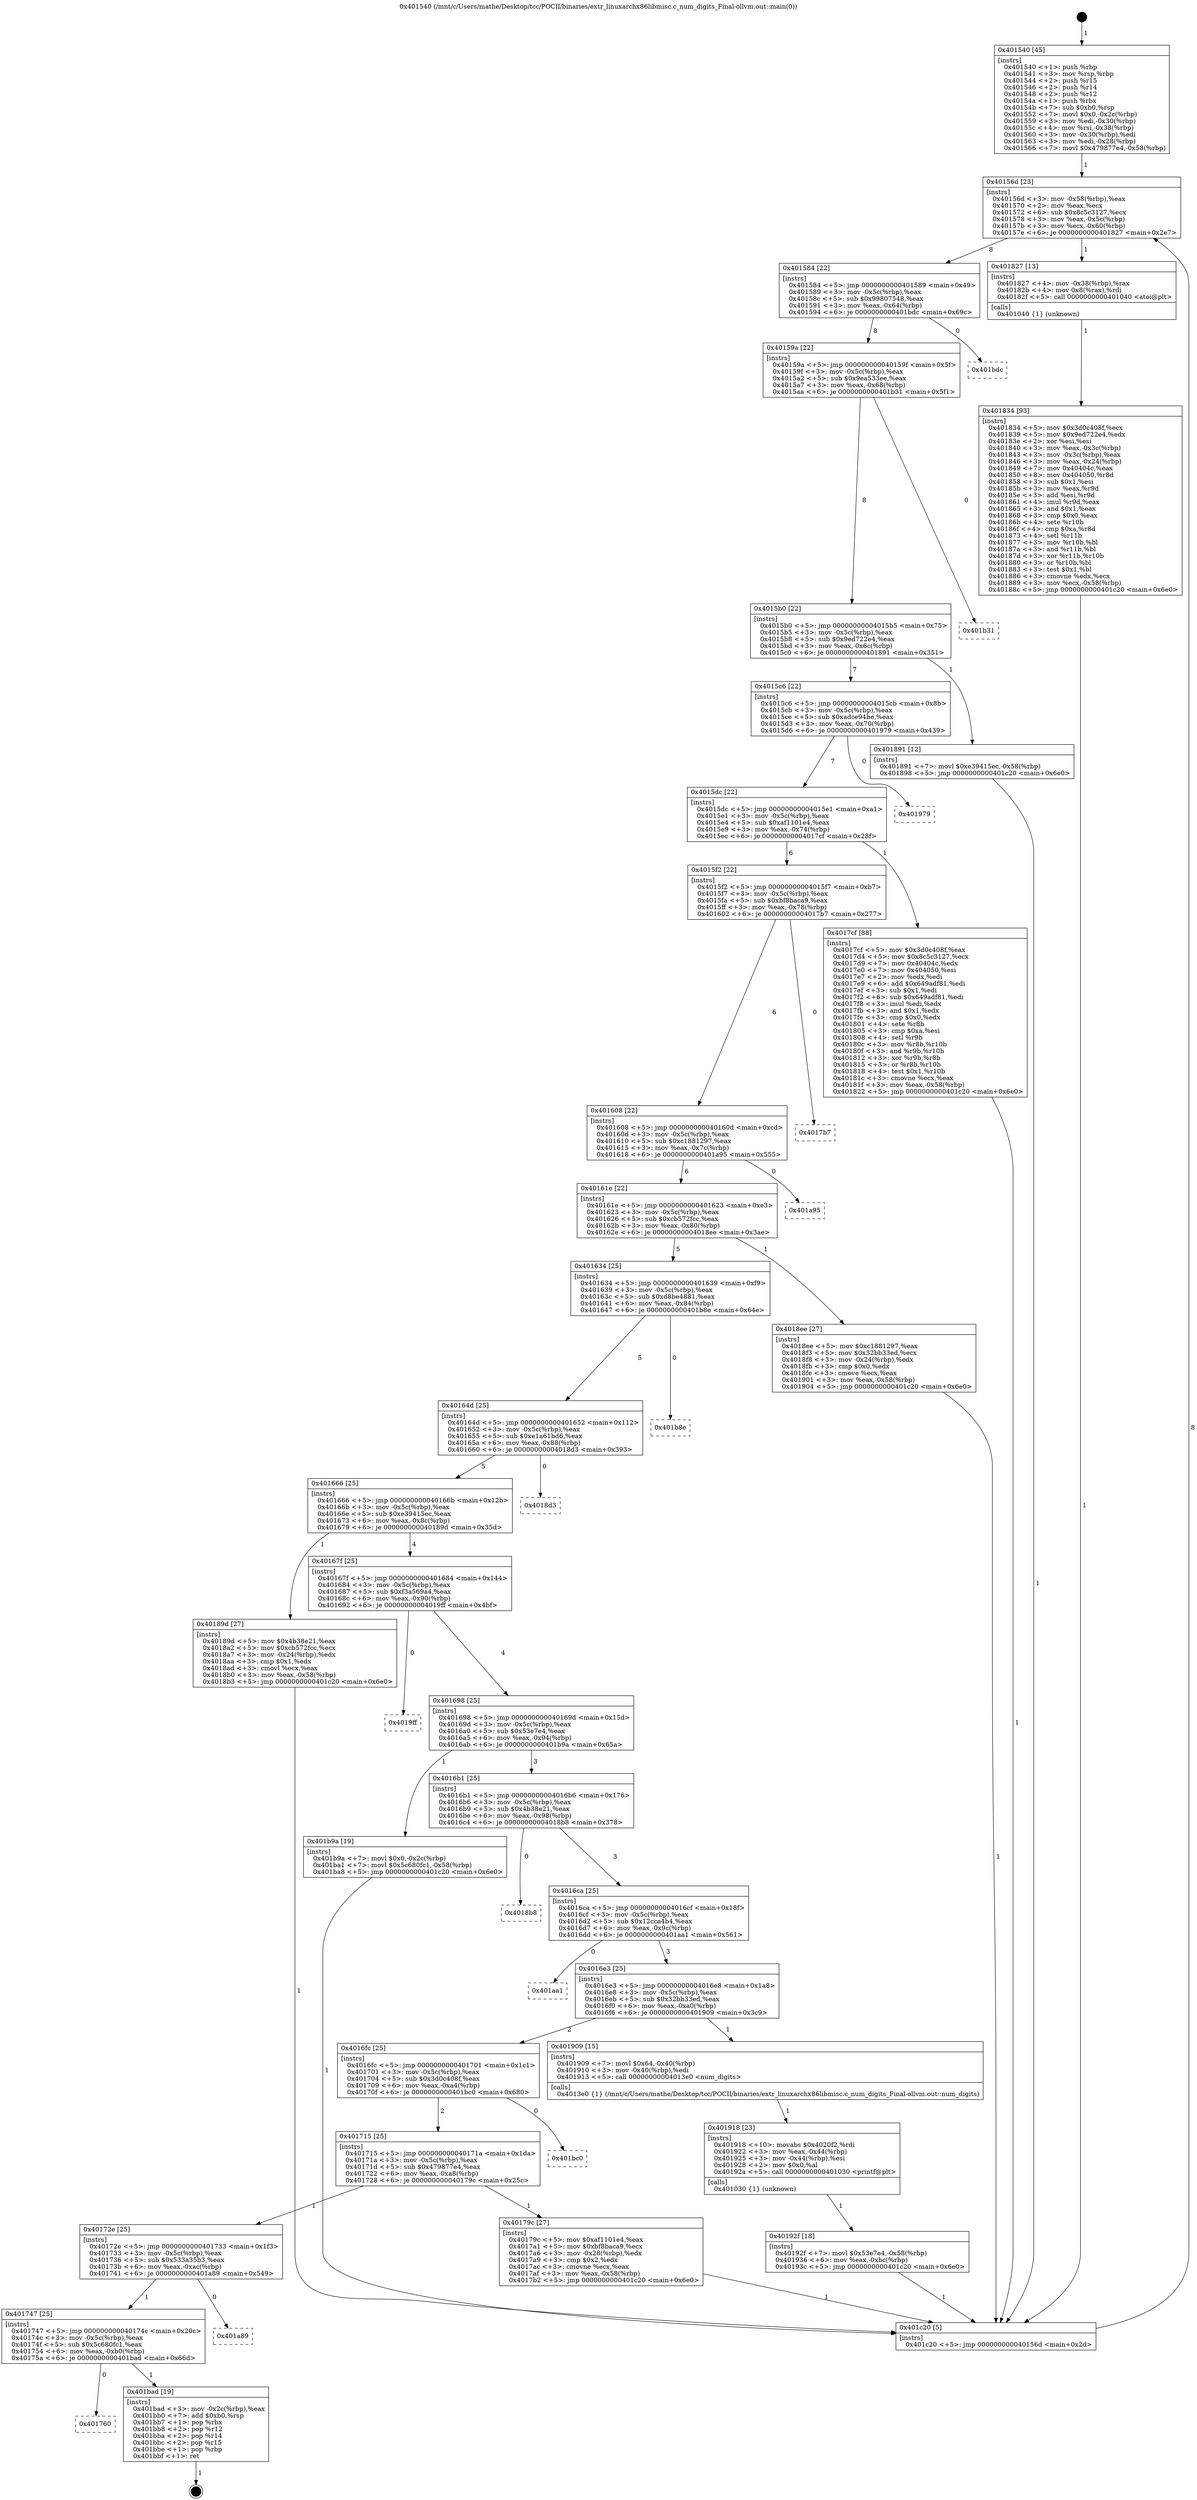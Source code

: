 digraph "0x401540" {
  label = "0x401540 (/mnt/c/Users/mathe/Desktop/tcc/POCII/binaries/extr_linuxarchx86libmisc.c_num_digits_Final-ollvm.out::main(0))"
  labelloc = "t"
  node[shape=record]

  Entry [label="",width=0.3,height=0.3,shape=circle,fillcolor=black,style=filled]
  "0x40156d" [label="{
     0x40156d [23]\l
     | [instrs]\l
     &nbsp;&nbsp;0x40156d \<+3\>: mov -0x58(%rbp),%eax\l
     &nbsp;&nbsp;0x401570 \<+2\>: mov %eax,%ecx\l
     &nbsp;&nbsp;0x401572 \<+6\>: sub $0x8c5c3127,%ecx\l
     &nbsp;&nbsp;0x401578 \<+3\>: mov %eax,-0x5c(%rbp)\l
     &nbsp;&nbsp;0x40157b \<+3\>: mov %ecx,-0x60(%rbp)\l
     &nbsp;&nbsp;0x40157e \<+6\>: je 0000000000401827 \<main+0x2e7\>\l
  }"]
  "0x401827" [label="{
     0x401827 [13]\l
     | [instrs]\l
     &nbsp;&nbsp;0x401827 \<+4\>: mov -0x38(%rbp),%rax\l
     &nbsp;&nbsp;0x40182b \<+4\>: mov 0x8(%rax),%rdi\l
     &nbsp;&nbsp;0x40182f \<+5\>: call 0000000000401040 \<atoi@plt\>\l
     | [calls]\l
     &nbsp;&nbsp;0x401040 \{1\} (unknown)\l
  }"]
  "0x401584" [label="{
     0x401584 [22]\l
     | [instrs]\l
     &nbsp;&nbsp;0x401584 \<+5\>: jmp 0000000000401589 \<main+0x49\>\l
     &nbsp;&nbsp;0x401589 \<+3\>: mov -0x5c(%rbp),%eax\l
     &nbsp;&nbsp;0x40158c \<+5\>: sub $0x99807548,%eax\l
     &nbsp;&nbsp;0x401591 \<+3\>: mov %eax,-0x64(%rbp)\l
     &nbsp;&nbsp;0x401594 \<+6\>: je 0000000000401bdc \<main+0x69c\>\l
  }"]
  Exit [label="",width=0.3,height=0.3,shape=circle,fillcolor=black,style=filled,peripheries=2]
  "0x401bdc" [label="{
     0x401bdc\l
  }", style=dashed]
  "0x40159a" [label="{
     0x40159a [22]\l
     | [instrs]\l
     &nbsp;&nbsp;0x40159a \<+5\>: jmp 000000000040159f \<main+0x5f\>\l
     &nbsp;&nbsp;0x40159f \<+3\>: mov -0x5c(%rbp),%eax\l
     &nbsp;&nbsp;0x4015a2 \<+5\>: sub $0x9ea533ee,%eax\l
     &nbsp;&nbsp;0x4015a7 \<+3\>: mov %eax,-0x68(%rbp)\l
     &nbsp;&nbsp;0x4015aa \<+6\>: je 0000000000401b31 \<main+0x5f1\>\l
  }"]
  "0x401760" [label="{
     0x401760\l
  }", style=dashed]
  "0x401b31" [label="{
     0x401b31\l
  }", style=dashed]
  "0x4015b0" [label="{
     0x4015b0 [22]\l
     | [instrs]\l
     &nbsp;&nbsp;0x4015b0 \<+5\>: jmp 00000000004015b5 \<main+0x75\>\l
     &nbsp;&nbsp;0x4015b5 \<+3\>: mov -0x5c(%rbp),%eax\l
     &nbsp;&nbsp;0x4015b8 \<+5\>: sub $0x9ed722e4,%eax\l
     &nbsp;&nbsp;0x4015bd \<+3\>: mov %eax,-0x6c(%rbp)\l
     &nbsp;&nbsp;0x4015c0 \<+6\>: je 0000000000401891 \<main+0x351\>\l
  }"]
  "0x401bad" [label="{
     0x401bad [19]\l
     | [instrs]\l
     &nbsp;&nbsp;0x401bad \<+3\>: mov -0x2c(%rbp),%eax\l
     &nbsp;&nbsp;0x401bb0 \<+7\>: add $0xb0,%rsp\l
     &nbsp;&nbsp;0x401bb7 \<+1\>: pop %rbx\l
     &nbsp;&nbsp;0x401bb8 \<+2\>: pop %r12\l
     &nbsp;&nbsp;0x401bba \<+2\>: pop %r14\l
     &nbsp;&nbsp;0x401bbc \<+2\>: pop %r15\l
     &nbsp;&nbsp;0x401bbe \<+1\>: pop %rbp\l
     &nbsp;&nbsp;0x401bbf \<+1\>: ret\l
  }"]
  "0x401891" [label="{
     0x401891 [12]\l
     | [instrs]\l
     &nbsp;&nbsp;0x401891 \<+7\>: movl $0xe39415ec,-0x58(%rbp)\l
     &nbsp;&nbsp;0x401898 \<+5\>: jmp 0000000000401c20 \<main+0x6e0\>\l
  }"]
  "0x4015c6" [label="{
     0x4015c6 [22]\l
     | [instrs]\l
     &nbsp;&nbsp;0x4015c6 \<+5\>: jmp 00000000004015cb \<main+0x8b\>\l
     &nbsp;&nbsp;0x4015cb \<+3\>: mov -0x5c(%rbp),%eax\l
     &nbsp;&nbsp;0x4015ce \<+5\>: sub $0xadce94be,%eax\l
     &nbsp;&nbsp;0x4015d3 \<+3\>: mov %eax,-0x70(%rbp)\l
     &nbsp;&nbsp;0x4015d6 \<+6\>: je 0000000000401979 \<main+0x439\>\l
  }"]
  "0x401747" [label="{
     0x401747 [25]\l
     | [instrs]\l
     &nbsp;&nbsp;0x401747 \<+5\>: jmp 000000000040174c \<main+0x20c\>\l
     &nbsp;&nbsp;0x40174c \<+3\>: mov -0x5c(%rbp),%eax\l
     &nbsp;&nbsp;0x40174f \<+5\>: sub $0x5c680fc1,%eax\l
     &nbsp;&nbsp;0x401754 \<+6\>: mov %eax,-0xb0(%rbp)\l
     &nbsp;&nbsp;0x40175a \<+6\>: je 0000000000401bad \<main+0x66d\>\l
  }"]
  "0x401979" [label="{
     0x401979\l
  }", style=dashed]
  "0x4015dc" [label="{
     0x4015dc [22]\l
     | [instrs]\l
     &nbsp;&nbsp;0x4015dc \<+5\>: jmp 00000000004015e1 \<main+0xa1\>\l
     &nbsp;&nbsp;0x4015e1 \<+3\>: mov -0x5c(%rbp),%eax\l
     &nbsp;&nbsp;0x4015e4 \<+5\>: sub $0xaf1101e4,%eax\l
     &nbsp;&nbsp;0x4015e9 \<+3\>: mov %eax,-0x74(%rbp)\l
     &nbsp;&nbsp;0x4015ec \<+6\>: je 00000000004017cf \<main+0x28f\>\l
  }"]
  "0x401a89" [label="{
     0x401a89\l
  }", style=dashed]
  "0x4017cf" [label="{
     0x4017cf [88]\l
     | [instrs]\l
     &nbsp;&nbsp;0x4017cf \<+5\>: mov $0x3d0c408f,%eax\l
     &nbsp;&nbsp;0x4017d4 \<+5\>: mov $0x8c5c3127,%ecx\l
     &nbsp;&nbsp;0x4017d9 \<+7\>: mov 0x40404c,%edx\l
     &nbsp;&nbsp;0x4017e0 \<+7\>: mov 0x404050,%esi\l
     &nbsp;&nbsp;0x4017e7 \<+2\>: mov %edx,%edi\l
     &nbsp;&nbsp;0x4017e9 \<+6\>: add $0x649adf81,%edi\l
     &nbsp;&nbsp;0x4017ef \<+3\>: sub $0x1,%edi\l
     &nbsp;&nbsp;0x4017f2 \<+6\>: sub $0x649adf81,%edi\l
     &nbsp;&nbsp;0x4017f8 \<+3\>: imul %edi,%edx\l
     &nbsp;&nbsp;0x4017fb \<+3\>: and $0x1,%edx\l
     &nbsp;&nbsp;0x4017fe \<+3\>: cmp $0x0,%edx\l
     &nbsp;&nbsp;0x401801 \<+4\>: sete %r8b\l
     &nbsp;&nbsp;0x401805 \<+3\>: cmp $0xa,%esi\l
     &nbsp;&nbsp;0x401808 \<+4\>: setl %r9b\l
     &nbsp;&nbsp;0x40180c \<+3\>: mov %r8b,%r10b\l
     &nbsp;&nbsp;0x40180f \<+3\>: and %r9b,%r10b\l
     &nbsp;&nbsp;0x401812 \<+3\>: xor %r9b,%r8b\l
     &nbsp;&nbsp;0x401815 \<+3\>: or %r8b,%r10b\l
     &nbsp;&nbsp;0x401818 \<+4\>: test $0x1,%r10b\l
     &nbsp;&nbsp;0x40181c \<+3\>: cmovne %ecx,%eax\l
     &nbsp;&nbsp;0x40181f \<+3\>: mov %eax,-0x58(%rbp)\l
     &nbsp;&nbsp;0x401822 \<+5\>: jmp 0000000000401c20 \<main+0x6e0\>\l
  }"]
  "0x4015f2" [label="{
     0x4015f2 [22]\l
     | [instrs]\l
     &nbsp;&nbsp;0x4015f2 \<+5\>: jmp 00000000004015f7 \<main+0xb7\>\l
     &nbsp;&nbsp;0x4015f7 \<+3\>: mov -0x5c(%rbp),%eax\l
     &nbsp;&nbsp;0x4015fa \<+5\>: sub $0xbf8baca9,%eax\l
     &nbsp;&nbsp;0x4015ff \<+3\>: mov %eax,-0x78(%rbp)\l
     &nbsp;&nbsp;0x401602 \<+6\>: je 00000000004017b7 \<main+0x277\>\l
  }"]
  "0x40192f" [label="{
     0x40192f [18]\l
     | [instrs]\l
     &nbsp;&nbsp;0x40192f \<+7\>: movl $0x53e7e4,-0x58(%rbp)\l
     &nbsp;&nbsp;0x401936 \<+6\>: mov %eax,-0xbc(%rbp)\l
     &nbsp;&nbsp;0x40193c \<+5\>: jmp 0000000000401c20 \<main+0x6e0\>\l
  }"]
  "0x4017b7" [label="{
     0x4017b7\l
  }", style=dashed]
  "0x401608" [label="{
     0x401608 [22]\l
     | [instrs]\l
     &nbsp;&nbsp;0x401608 \<+5\>: jmp 000000000040160d \<main+0xcd\>\l
     &nbsp;&nbsp;0x40160d \<+3\>: mov -0x5c(%rbp),%eax\l
     &nbsp;&nbsp;0x401610 \<+5\>: sub $0xc1881297,%eax\l
     &nbsp;&nbsp;0x401615 \<+3\>: mov %eax,-0x7c(%rbp)\l
     &nbsp;&nbsp;0x401618 \<+6\>: je 0000000000401a95 \<main+0x555\>\l
  }"]
  "0x401918" [label="{
     0x401918 [23]\l
     | [instrs]\l
     &nbsp;&nbsp;0x401918 \<+10\>: movabs $0x4020f2,%rdi\l
     &nbsp;&nbsp;0x401922 \<+3\>: mov %eax,-0x44(%rbp)\l
     &nbsp;&nbsp;0x401925 \<+3\>: mov -0x44(%rbp),%esi\l
     &nbsp;&nbsp;0x401928 \<+2\>: mov $0x0,%al\l
     &nbsp;&nbsp;0x40192a \<+5\>: call 0000000000401030 \<printf@plt\>\l
     | [calls]\l
     &nbsp;&nbsp;0x401030 \{1\} (unknown)\l
  }"]
  "0x401a95" [label="{
     0x401a95\l
  }", style=dashed]
  "0x40161e" [label="{
     0x40161e [22]\l
     | [instrs]\l
     &nbsp;&nbsp;0x40161e \<+5\>: jmp 0000000000401623 \<main+0xe3\>\l
     &nbsp;&nbsp;0x401623 \<+3\>: mov -0x5c(%rbp),%eax\l
     &nbsp;&nbsp;0x401626 \<+5\>: sub $0xcb572fcc,%eax\l
     &nbsp;&nbsp;0x40162b \<+3\>: mov %eax,-0x80(%rbp)\l
     &nbsp;&nbsp;0x40162e \<+6\>: je 00000000004018ee \<main+0x3ae\>\l
  }"]
  "0x401834" [label="{
     0x401834 [93]\l
     | [instrs]\l
     &nbsp;&nbsp;0x401834 \<+5\>: mov $0x3d0c408f,%ecx\l
     &nbsp;&nbsp;0x401839 \<+5\>: mov $0x9ed722e4,%edx\l
     &nbsp;&nbsp;0x40183e \<+2\>: xor %esi,%esi\l
     &nbsp;&nbsp;0x401840 \<+3\>: mov %eax,-0x3c(%rbp)\l
     &nbsp;&nbsp;0x401843 \<+3\>: mov -0x3c(%rbp),%eax\l
     &nbsp;&nbsp;0x401846 \<+3\>: mov %eax,-0x24(%rbp)\l
     &nbsp;&nbsp;0x401849 \<+7\>: mov 0x40404c,%eax\l
     &nbsp;&nbsp;0x401850 \<+8\>: mov 0x404050,%r8d\l
     &nbsp;&nbsp;0x401858 \<+3\>: sub $0x1,%esi\l
     &nbsp;&nbsp;0x40185b \<+3\>: mov %eax,%r9d\l
     &nbsp;&nbsp;0x40185e \<+3\>: add %esi,%r9d\l
     &nbsp;&nbsp;0x401861 \<+4\>: imul %r9d,%eax\l
     &nbsp;&nbsp;0x401865 \<+3\>: and $0x1,%eax\l
     &nbsp;&nbsp;0x401868 \<+3\>: cmp $0x0,%eax\l
     &nbsp;&nbsp;0x40186b \<+4\>: sete %r10b\l
     &nbsp;&nbsp;0x40186f \<+4\>: cmp $0xa,%r8d\l
     &nbsp;&nbsp;0x401873 \<+4\>: setl %r11b\l
     &nbsp;&nbsp;0x401877 \<+3\>: mov %r10b,%bl\l
     &nbsp;&nbsp;0x40187a \<+3\>: and %r11b,%bl\l
     &nbsp;&nbsp;0x40187d \<+3\>: xor %r11b,%r10b\l
     &nbsp;&nbsp;0x401880 \<+3\>: or %r10b,%bl\l
     &nbsp;&nbsp;0x401883 \<+3\>: test $0x1,%bl\l
     &nbsp;&nbsp;0x401886 \<+3\>: cmovne %edx,%ecx\l
     &nbsp;&nbsp;0x401889 \<+3\>: mov %ecx,-0x58(%rbp)\l
     &nbsp;&nbsp;0x40188c \<+5\>: jmp 0000000000401c20 \<main+0x6e0\>\l
  }"]
  "0x4018ee" [label="{
     0x4018ee [27]\l
     | [instrs]\l
     &nbsp;&nbsp;0x4018ee \<+5\>: mov $0xc1881297,%eax\l
     &nbsp;&nbsp;0x4018f3 \<+5\>: mov $0x32bb33ed,%ecx\l
     &nbsp;&nbsp;0x4018f8 \<+3\>: mov -0x24(%rbp),%edx\l
     &nbsp;&nbsp;0x4018fb \<+3\>: cmp $0x0,%edx\l
     &nbsp;&nbsp;0x4018fe \<+3\>: cmove %ecx,%eax\l
     &nbsp;&nbsp;0x401901 \<+3\>: mov %eax,-0x58(%rbp)\l
     &nbsp;&nbsp;0x401904 \<+5\>: jmp 0000000000401c20 \<main+0x6e0\>\l
  }"]
  "0x401634" [label="{
     0x401634 [25]\l
     | [instrs]\l
     &nbsp;&nbsp;0x401634 \<+5\>: jmp 0000000000401639 \<main+0xf9\>\l
     &nbsp;&nbsp;0x401639 \<+3\>: mov -0x5c(%rbp),%eax\l
     &nbsp;&nbsp;0x40163c \<+5\>: sub $0xd8be4881,%eax\l
     &nbsp;&nbsp;0x401641 \<+6\>: mov %eax,-0x84(%rbp)\l
     &nbsp;&nbsp;0x401647 \<+6\>: je 0000000000401b8e \<main+0x64e\>\l
  }"]
  "0x401540" [label="{
     0x401540 [45]\l
     | [instrs]\l
     &nbsp;&nbsp;0x401540 \<+1\>: push %rbp\l
     &nbsp;&nbsp;0x401541 \<+3\>: mov %rsp,%rbp\l
     &nbsp;&nbsp;0x401544 \<+2\>: push %r15\l
     &nbsp;&nbsp;0x401546 \<+2\>: push %r14\l
     &nbsp;&nbsp;0x401548 \<+2\>: push %r12\l
     &nbsp;&nbsp;0x40154a \<+1\>: push %rbx\l
     &nbsp;&nbsp;0x40154b \<+7\>: sub $0xb0,%rsp\l
     &nbsp;&nbsp;0x401552 \<+7\>: movl $0x0,-0x2c(%rbp)\l
     &nbsp;&nbsp;0x401559 \<+3\>: mov %edi,-0x30(%rbp)\l
     &nbsp;&nbsp;0x40155c \<+4\>: mov %rsi,-0x38(%rbp)\l
     &nbsp;&nbsp;0x401560 \<+3\>: mov -0x30(%rbp),%edi\l
     &nbsp;&nbsp;0x401563 \<+3\>: mov %edi,-0x28(%rbp)\l
     &nbsp;&nbsp;0x401566 \<+7\>: movl $0x479877e4,-0x58(%rbp)\l
  }"]
  "0x401b8e" [label="{
     0x401b8e\l
  }", style=dashed]
  "0x40164d" [label="{
     0x40164d [25]\l
     | [instrs]\l
     &nbsp;&nbsp;0x40164d \<+5\>: jmp 0000000000401652 \<main+0x112\>\l
     &nbsp;&nbsp;0x401652 \<+3\>: mov -0x5c(%rbp),%eax\l
     &nbsp;&nbsp;0x401655 \<+5\>: sub $0xe1a61bd6,%eax\l
     &nbsp;&nbsp;0x40165a \<+6\>: mov %eax,-0x88(%rbp)\l
     &nbsp;&nbsp;0x401660 \<+6\>: je 00000000004018d3 \<main+0x393\>\l
  }"]
  "0x401c20" [label="{
     0x401c20 [5]\l
     | [instrs]\l
     &nbsp;&nbsp;0x401c20 \<+5\>: jmp 000000000040156d \<main+0x2d\>\l
  }"]
  "0x4018d3" [label="{
     0x4018d3\l
  }", style=dashed]
  "0x401666" [label="{
     0x401666 [25]\l
     | [instrs]\l
     &nbsp;&nbsp;0x401666 \<+5\>: jmp 000000000040166b \<main+0x12b\>\l
     &nbsp;&nbsp;0x40166b \<+3\>: mov -0x5c(%rbp),%eax\l
     &nbsp;&nbsp;0x40166e \<+5\>: sub $0xe39415ec,%eax\l
     &nbsp;&nbsp;0x401673 \<+6\>: mov %eax,-0x8c(%rbp)\l
     &nbsp;&nbsp;0x401679 \<+6\>: je 000000000040189d \<main+0x35d\>\l
  }"]
  "0x40172e" [label="{
     0x40172e [25]\l
     | [instrs]\l
     &nbsp;&nbsp;0x40172e \<+5\>: jmp 0000000000401733 \<main+0x1f3\>\l
     &nbsp;&nbsp;0x401733 \<+3\>: mov -0x5c(%rbp),%eax\l
     &nbsp;&nbsp;0x401736 \<+5\>: sub $0x533a35b3,%eax\l
     &nbsp;&nbsp;0x40173b \<+6\>: mov %eax,-0xac(%rbp)\l
     &nbsp;&nbsp;0x401741 \<+6\>: je 0000000000401a89 \<main+0x549\>\l
  }"]
  "0x40189d" [label="{
     0x40189d [27]\l
     | [instrs]\l
     &nbsp;&nbsp;0x40189d \<+5\>: mov $0x4b38e21,%eax\l
     &nbsp;&nbsp;0x4018a2 \<+5\>: mov $0xcb572fcc,%ecx\l
     &nbsp;&nbsp;0x4018a7 \<+3\>: mov -0x24(%rbp),%edx\l
     &nbsp;&nbsp;0x4018aa \<+3\>: cmp $0x1,%edx\l
     &nbsp;&nbsp;0x4018ad \<+3\>: cmovl %ecx,%eax\l
     &nbsp;&nbsp;0x4018b0 \<+3\>: mov %eax,-0x58(%rbp)\l
     &nbsp;&nbsp;0x4018b3 \<+5\>: jmp 0000000000401c20 \<main+0x6e0\>\l
  }"]
  "0x40167f" [label="{
     0x40167f [25]\l
     | [instrs]\l
     &nbsp;&nbsp;0x40167f \<+5\>: jmp 0000000000401684 \<main+0x144\>\l
     &nbsp;&nbsp;0x401684 \<+3\>: mov -0x5c(%rbp),%eax\l
     &nbsp;&nbsp;0x401687 \<+5\>: sub $0xf3a569a4,%eax\l
     &nbsp;&nbsp;0x40168c \<+6\>: mov %eax,-0x90(%rbp)\l
     &nbsp;&nbsp;0x401692 \<+6\>: je 00000000004019ff \<main+0x4bf\>\l
  }"]
  "0x40179c" [label="{
     0x40179c [27]\l
     | [instrs]\l
     &nbsp;&nbsp;0x40179c \<+5\>: mov $0xaf1101e4,%eax\l
     &nbsp;&nbsp;0x4017a1 \<+5\>: mov $0xbf8baca9,%ecx\l
     &nbsp;&nbsp;0x4017a6 \<+3\>: mov -0x28(%rbp),%edx\l
     &nbsp;&nbsp;0x4017a9 \<+3\>: cmp $0x2,%edx\l
     &nbsp;&nbsp;0x4017ac \<+3\>: cmovne %ecx,%eax\l
     &nbsp;&nbsp;0x4017af \<+3\>: mov %eax,-0x58(%rbp)\l
     &nbsp;&nbsp;0x4017b2 \<+5\>: jmp 0000000000401c20 \<main+0x6e0\>\l
  }"]
  "0x4019ff" [label="{
     0x4019ff\l
  }", style=dashed]
  "0x401698" [label="{
     0x401698 [25]\l
     | [instrs]\l
     &nbsp;&nbsp;0x401698 \<+5\>: jmp 000000000040169d \<main+0x15d\>\l
     &nbsp;&nbsp;0x40169d \<+3\>: mov -0x5c(%rbp),%eax\l
     &nbsp;&nbsp;0x4016a0 \<+5\>: sub $0x53e7e4,%eax\l
     &nbsp;&nbsp;0x4016a5 \<+6\>: mov %eax,-0x94(%rbp)\l
     &nbsp;&nbsp;0x4016ab \<+6\>: je 0000000000401b9a \<main+0x65a\>\l
  }"]
  "0x401715" [label="{
     0x401715 [25]\l
     | [instrs]\l
     &nbsp;&nbsp;0x401715 \<+5\>: jmp 000000000040171a \<main+0x1da\>\l
     &nbsp;&nbsp;0x40171a \<+3\>: mov -0x5c(%rbp),%eax\l
     &nbsp;&nbsp;0x40171d \<+5\>: sub $0x479877e4,%eax\l
     &nbsp;&nbsp;0x401722 \<+6\>: mov %eax,-0xa8(%rbp)\l
     &nbsp;&nbsp;0x401728 \<+6\>: je 000000000040179c \<main+0x25c\>\l
  }"]
  "0x401b9a" [label="{
     0x401b9a [19]\l
     | [instrs]\l
     &nbsp;&nbsp;0x401b9a \<+7\>: movl $0x0,-0x2c(%rbp)\l
     &nbsp;&nbsp;0x401ba1 \<+7\>: movl $0x5c680fc1,-0x58(%rbp)\l
     &nbsp;&nbsp;0x401ba8 \<+5\>: jmp 0000000000401c20 \<main+0x6e0\>\l
  }"]
  "0x4016b1" [label="{
     0x4016b1 [25]\l
     | [instrs]\l
     &nbsp;&nbsp;0x4016b1 \<+5\>: jmp 00000000004016b6 \<main+0x176\>\l
     &nbsp;&nbsp;0x4016b6 \<+3\>: mov -0x5c(%rbp),%eax\l
     &nbsp;&nbsp;0x4016b9 \<+5\>: sub $0x4b38e21,%eax\l
     &nbsp;&nbsp;0x4016be \<+6\>: mov %eax,-0x98(%rbp)\l
     &nbsp;&nbsp;0x4016c4 \<+6\>: je 00000000004018b8 \<main+0x378\>\l
  }"]
  "0x401bc0" [label="{
     0x401bc0\l
  }", style=dashed]
  "0x4018b8" [label="{
     0x4018b8\l
  }", style=dashed]
  "0x4016ca" [label="{
     0x4016ca [25]\l
     | [instrs]\l
     &nbsp;&nbsp;0x4016ca \<+5\>: jmp 00000000004016cf \<main+0x18f\>\l
     &nbsp;&nbsp;0x4016cf \<+3\>: mov -0x5c(%rbp),%eax\l
     &nbsp;&nbsp;0x4016d2 \<+5\>: sub $0x12cca4b4,%eax\l
     &nbsp;&nbsp;0x4016d7 \<+6\>: mov %eax,-0x9c(%rbp)\l
     &nbsp;&nbsp;0x4016dd \<+6\>: je 0000000000401aa1 \<main+0x561\>\l
  }"]
  "0x4016fc" [label="{
     0x4016fc [25]\l
     | [instrs]\l
     &nbsp;&nbsp;0x4016fc \<+5\>: jmp 0000000000401701 \<main+0x1c1\>\l
     &nbsp;&nbsp;0x401701 \<+3\>: mov -0x5c(%rbp),%eax\l
     &nbsp;&nbsp;0x401704 \<+5\>: sub $0x3d0c408f,%eax\l
     &nbsp;&nbsp;0x401709 \<+6\>: mov %eax,-0xa4(%rbp)\l
     &nbsp;&nbsp;0x40170f \<+6\>: je 0000000000401bc0 \<main+0x680\>\l
  }"]
  "0x401aa1" [label="{
     0x401aa1\l
  }", style=dashed]
  "0x4016e3" [label="{
     0x4016e3 [25]\l
     | [instrs]\l
     &nbsp;&nbsp;0x4016e3 \<+5\>: jmp 00000000004016e8 \<main+0x1a8\>\l
     &nbsp;&nbsp;0x4016e8 \<+3\>: mov -0x5c(%rbp),%eax\l
     &nbsp;&nbsp;0x4016eb \<+5\>: sub $0x32bb33ed,%eax\l
     &nbsp;&nbsp;0x4016f0 \<+6\>: mov %eax,-0xa0(%rbp)\l
     &nbsp;&nbsp;0x4016f6 \<+6\>: je 0000000000401909 \<main+0x3c9\>\l
  }"]
  "0x401909" [label="{
     0x401909 [15]\l
     | [instrs]\l
     &nbsp;&nbsp;0x401909 \<+7\>: movl $0x64,-0x40(%rbp)\l
     &nbsp;&nbsp;0x401910 \<+3\>: mov -0x40(%rbp),%edi\l
     &nbsp;&nbsp;0x401913 \<+5\>: call 00000000004013e0 \<num_digits\>\l
     | [calls]\l
     &nbsp;&nbsp;0x4013e0 \{1\} (/mnt/c/Users/mathe/Desktop/tcc/POCII/binaries/extr_linuxarchx86libmisc.c_num_digits_Final-ollvm.out::num_digits)\l
  }"]
  Entry -> "0x401540" [label=" 1"]
  "0x40156d" -> "0x401827" [label=" 1"]
  "0x40156d" -> "0x401584" [label=" 8"]
  "0x401bad" -> Exit [label=" 1"]
  "0x401584" -> "0x401bdc" [label=" 0"]
  "0x401584" -> "0x40159a" [label=" 8"]
  "0x401747" -> "0x401760" [label=" 0"]
  "0x40159a" -> "0x401b31" [label=" 0"]
  "0x40159a" -> "0x4015b0" [label=" 8"]
  "0x401747" -> "0x401bad" [label=" 1"]
  "0x4015b0" -> "0x401891" [label=" 1"]
  "0x4015b0" -> "0x4015c6" [label=" 7"]
  "0x40172e" -> "0x401747" [label=" 1"]
  "0x4015c6" -> "0x401979" [label=" 0"]
  "0x4015c6" -> "0x4015dc" [label=" 7"]
  "0x40172e" -> "0x401a89" [label=" 0"]
  "0x4015dc" -> "0x4017cf" [label=" 1"]
  "0x4015dc" -> "0x4015f2" [label=" 6"]
  "0x401b9a" -> "0x401c20" [label=" 1"]
  "0x4015f2" -> "0x4017b7" [label=" 0"]
  "0x4015f2" -> "0x401608" [label=" 6"]
  "0x40192f" -> "0x401c20" [label=" 1"]
  "0x401608" -> "0x401a95" [label=" 0"]
  "0x401608" -> "0x40161e" [label=" 6"]
  "0x401918" -> "0x40192f" [label=" 1"]
  "0x40161e" -> "0x4018ee" [label=" 1"]
  "0x40161e" -> "0x401634" [label=" 5"]
  "0x401909" -> "0x401918" [label=" 1"]
  "0x401634" -> "0x401b8e" [label=" 0"]
  "0x401634" -> "0x40164d" [label=" 5"]
  "0x4018ee" -> "0x401c20" [label=" 1"]
  "0x40164d" -> "0x4018d3" [label=" 0"]
  "0x40164d" -> "0x401666" [label=" 5"]
  "0x40189d" -> "0x401c20" [label=" 1"]
  "0x401666" -> "0x40189d" [label=" 1"]
  "0x401666" -> "0x40167f" [label=" 4"]
  "0x401891" -> "0x401c20" [label=" 1"]
  "0x40167f" -> "0x4019ff" [label=" 0"]
  "0x40167f" -> "0x401698" [label=" 4"]
  "0x401834" -> "0x401c20" [label=" 1"]
  "0x401698" -> "0x401b9a" [label=" 1"]
  "0x401698" -> "0x4016b1" [label=" 3"]
  "0x4017cf" -> "0x401c20" [label=" 1"]
  "0x4016b1" -> "0x4018b8" [label=" 0"]
  "0x4016b1" -> "0x4016ca" [label=" 3"]
  "0x401c20" -> "0x40156d" [label=" 8"]
  "0x4016ca" -> "0x401aa1" [label=" 0"]
  "0x4016ca" -> "0x4016e3" [label=" 3"]
  "0x40179c" -> "0x401c20" [label=" 1"]
  "0x4016e3" -> "0x401909" [label=" 1"]
  "0x4016e3" -> "0x4016fc" [label=" 2"]
  "0x401540" -> "0x40156d" [label=" 1"]
  "0x4016fc" -> "0x401bc0" [label=" 0"]
  "0x4016fc" -> "0x401715" [label=" 2"]
  "0x401827" -> "0x401834" [label=" 1"]
  "0x401715" -> "0x40179c" [label=" 1"]
  "0x401715" -> "0x40172e" [label=" 1"]
}
